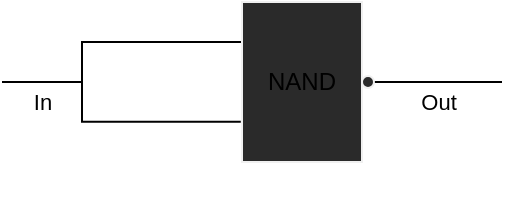 <mxfile version="13.1.3">
    <diagram id="6hGFLwfOUW9BJ-s0fimq" name="Page-1">
        <mxGraphModel dx="874" dy="567" grid="1" gridSize="10" guides="1" tooltips="1" connect="1" arrows="1" fold="1" page="1" pageScale="1" pageWidth="827" pageHeight="1169" math="0" shadow="0">
            <root>
                <mxCell id="0"/>
                <mxCell id="1" parent="0"/>
                <mxCell id="6" style="edgeStyle=elbowEdgeStyle;rounded=0;orthogonalLoop=1;jettySize=auto;html=1;endArrow=none;endFill=0;" parent="1" source="3" edge="1">
                    <mxGeometry relative="1" as="geometry">
                        <mxPoint y="50" as="targetPoint"/>
                        <Array as="points">
                            <mxPoint x="40" y="30"/>
                            <mxPoint x="80" y="30"/>
                            <mxPoint x="40" y="40"/>
                            <mxPoint x="70" y="40"/>
                            <mxPoint x="100" y="20"/>
                        </Array>
                    </mxGeometry>
                </mxCell>
                <mxCell id="7" value="In" style="edgeStyle=elbowEdgeStyle;rounded=0;orthogonalLoop=1;jettySize=auto;html=1;endArrow=none;endFill=0;exitX=-0.009;exitY=0.748;exitDx=0;exitDy=0;exitPerimeter=0;" parent="1" source="3" edge="1">
                    <mxGeometry x="1" y="10" relative="1" as="geometry">
                        <mxPoint x="20" y="50" as="targetPoint"/>
                        <Array as="points">
                            <mxPoint x="40" y="60"/>
                        </Array>
                        <mxPoint as="offset"/>
                    </mxGeometry>
                </mxCell>
                <mxCell id="8" value="Out" style="edgeStyle=elbowEdgeStyle;rounded=0;orthogonalLoop=1;jettySize=auto;html=1;exitX=1;exitY=0.5;exitDx=0;exitDy=0;exitPerimeter=0;endArrow=none;endFill=0;" parent="1" source="3" edge="1">
                    <mxGeometry x="0.013" y="-10" relative="1" as="geometry">
                        <mxPoint x="250" y="50" as="targetPoint"/>
                        <mxPoint x="-1" as="offset"/>
                    </mxGeometry>
                </mxCell>
                <mxCell id="3" value="&lt;br&gt;" style="verticalLabelPosition=bottom;shadow=0;dashed=0;align=center;html=1;verticalAlign=top;shape=mxgraph.electrical.iec_logic_gates.nand;fontFamily=Helvetica;fontSize=12;fontColor=#F0F0F0;strokeColor=#f0f0f0;fillColor=#2a2a2a;" parent="1" vertex="1">
                    <mxGeometry x="120" y="10" width="66" height="80" as="geometry"/>
                </mxCell>
            </root>
        </mxGraphModel>
    </diagram>
</mxfile>